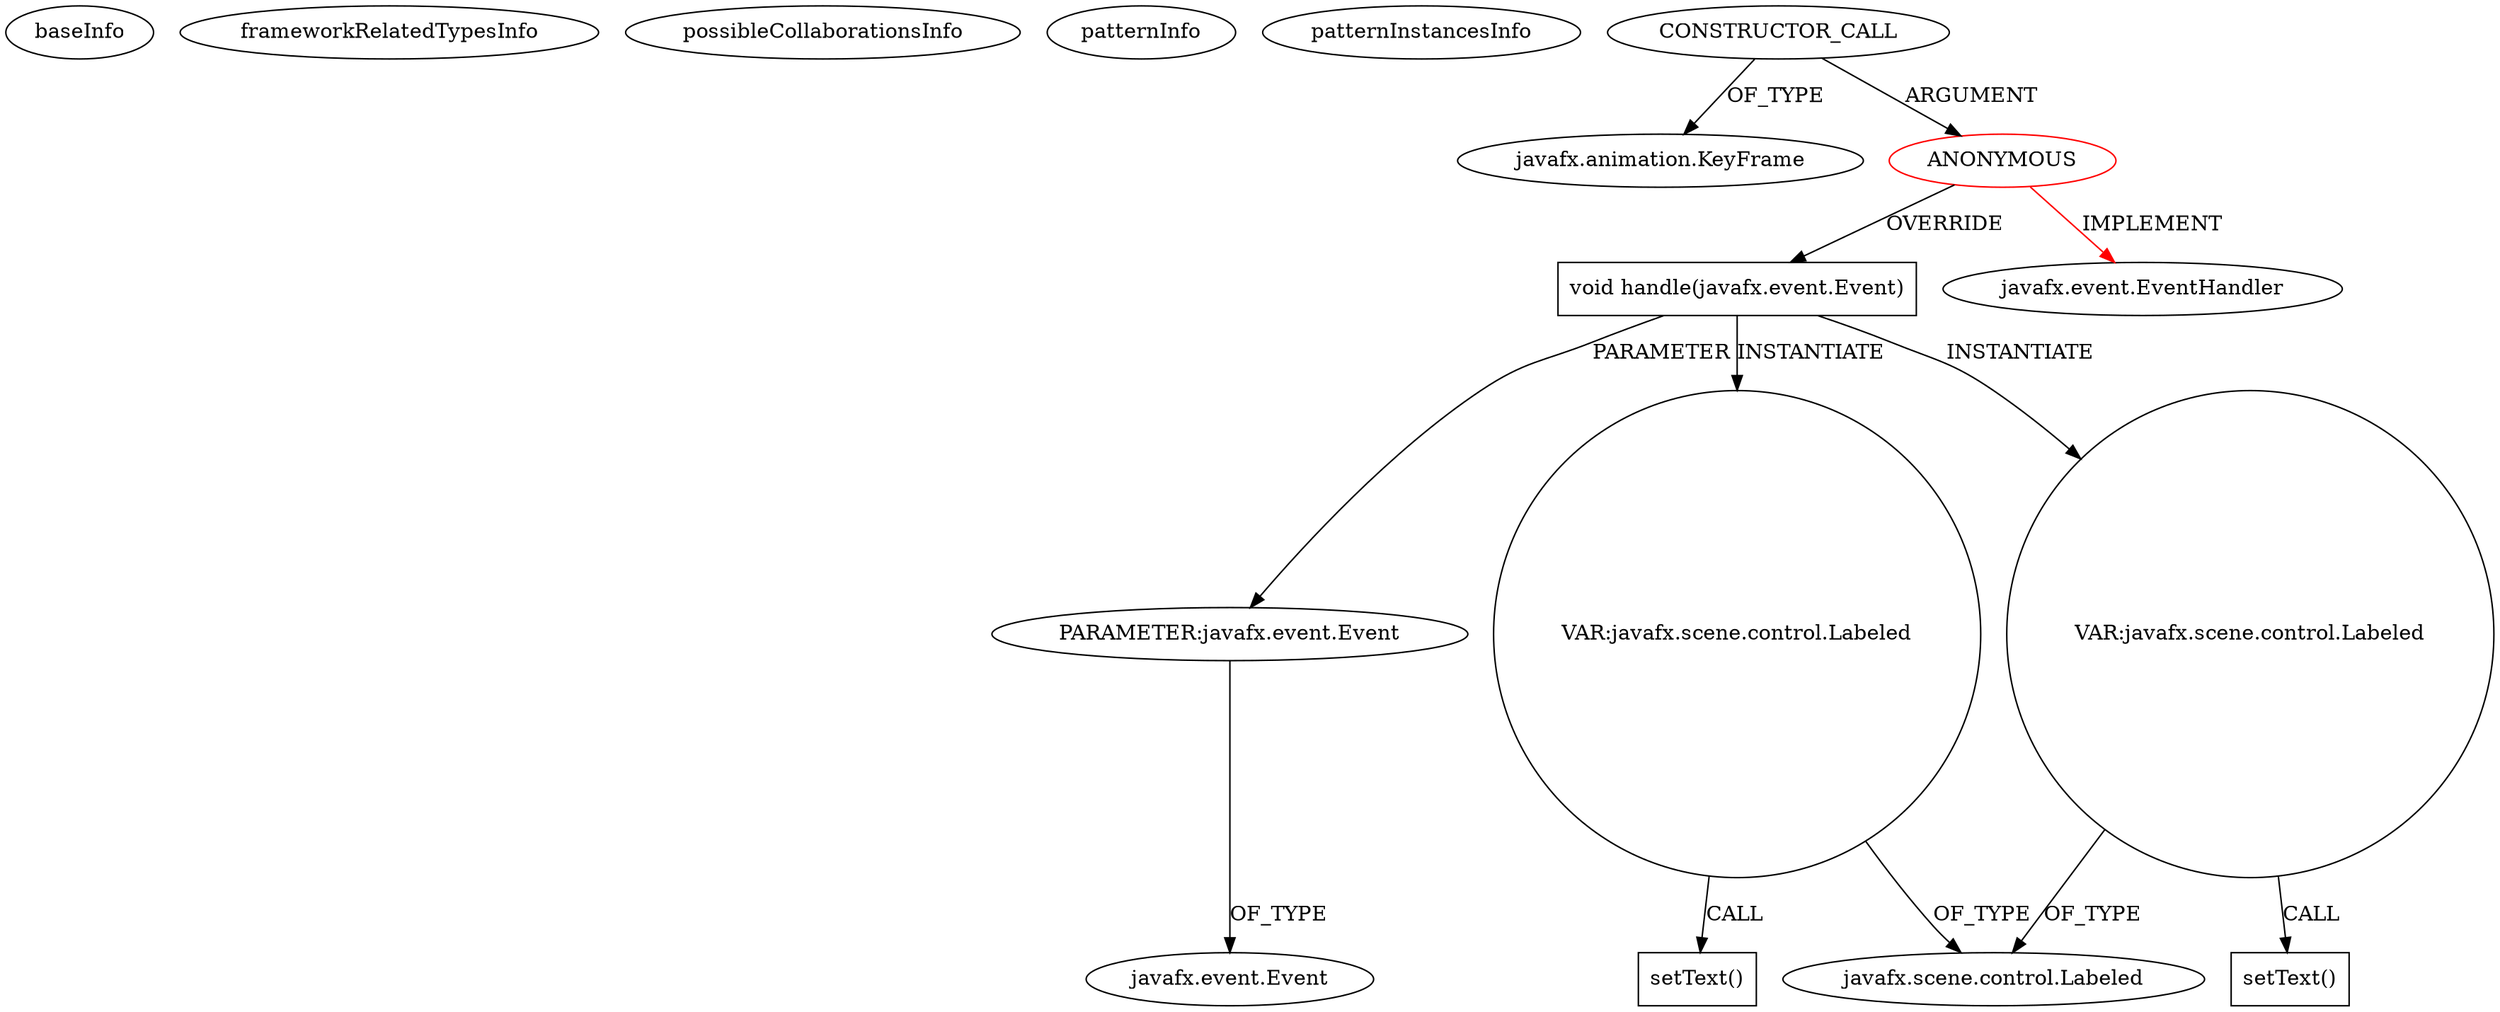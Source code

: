 digraph {
baseInfo[graphId=1111,category="pattern",isAnonymous=true,possibleRelation=false]
frameworkRelatedTypesInfo[0="javafx.event.EventHandler"]
possibleCollaborationsInfo[]
patternInfo[frequency=2.0,patternRootClient=0]
patternInstancesInfo[0="ajithkp560-quizmaster~/ajithkp560-quizmaster/quizmaster-master/QuizProgram_SRC/QuizProgram/src/quizprogram/SampleController.java~void unlockPressed(javafx.event.ActionEvent)~1756",1="Ellen102-test2~/Ellen102-test2/test2-master/src/Objecten/InterActivePersons/ContainsPerson.java~void doAction(test2.ActionBenodigdheden)~420"]
2[label="CONSTRUCTOR_CALL",vertexType="OUTSIDE_CONSTRUCTOR_CALL",isFrameworkType=false]
3[label="javafx.animation.KeyFrame",vertexType="FRAMEWORK_CLASS_TYPE",isFrameworkType=false]
0[label="ANONYMOUS",vertexType="ROOT_ANONYMOUS_DECLARATION",isFrameworkType=false,color=red]
4[label="void handle(javafx.event.Event)",vertexType="OVERRIDING_METHOD_DECLARATION",isFrameworkType=false,shape=box]
5[label="PARAMETER:javafx.event.Event",vertexType="PARAMETER_DECLARATION",isFrameworkType=false]
6[label="javafx.event.Event",vertexType="FRAMEWORK_CLASS_TYPE",isFrameworkType=false]
1[label="javafx.event.EventHandler",vertexType="FRAMEWORK_INTERFACE_TYPE",isFrameworkType=false]
7[label="VAR:javafx.scene.control.Labeled",vertexType="VARIABLE_EXPRESION",isFrameworkType=false,shape=circle]
9[label="javafx.scene.control.Labeled",vertexType="FRAMEWORK_CLASS_TYPE",isFrameworkType=false]
8[label="setText()",vertexType="INSIDE_CALL",isFrameworkType=false,shape=box]
13[label="VAR:javafx.scene.control.Labeled",vertexType="VARIABLE_EXPRESION",isFrameworkType=false,shape=circle]
14[label="setText()",vertexType="INSIDE_CALL",isFrameworkType=false,shape=box]
4->5[label="PARAMETER"]
7->8[label="CALL"]
2->0[label="ARGUMENT"]
13->9[label="OF_TYPE"]
4->7[label="INSTANTIATE"]
13->14[label="CALL"]
2->3[label="OF_TYPE"]
4->13[label="INSTANTIATE"]
0->4[label="OVERRIDE"]
5->6[label="OF_TYPE"]
7->9[label="OF_TYPE"]
0->1[label="IMPLEMENT",color=red]
}
